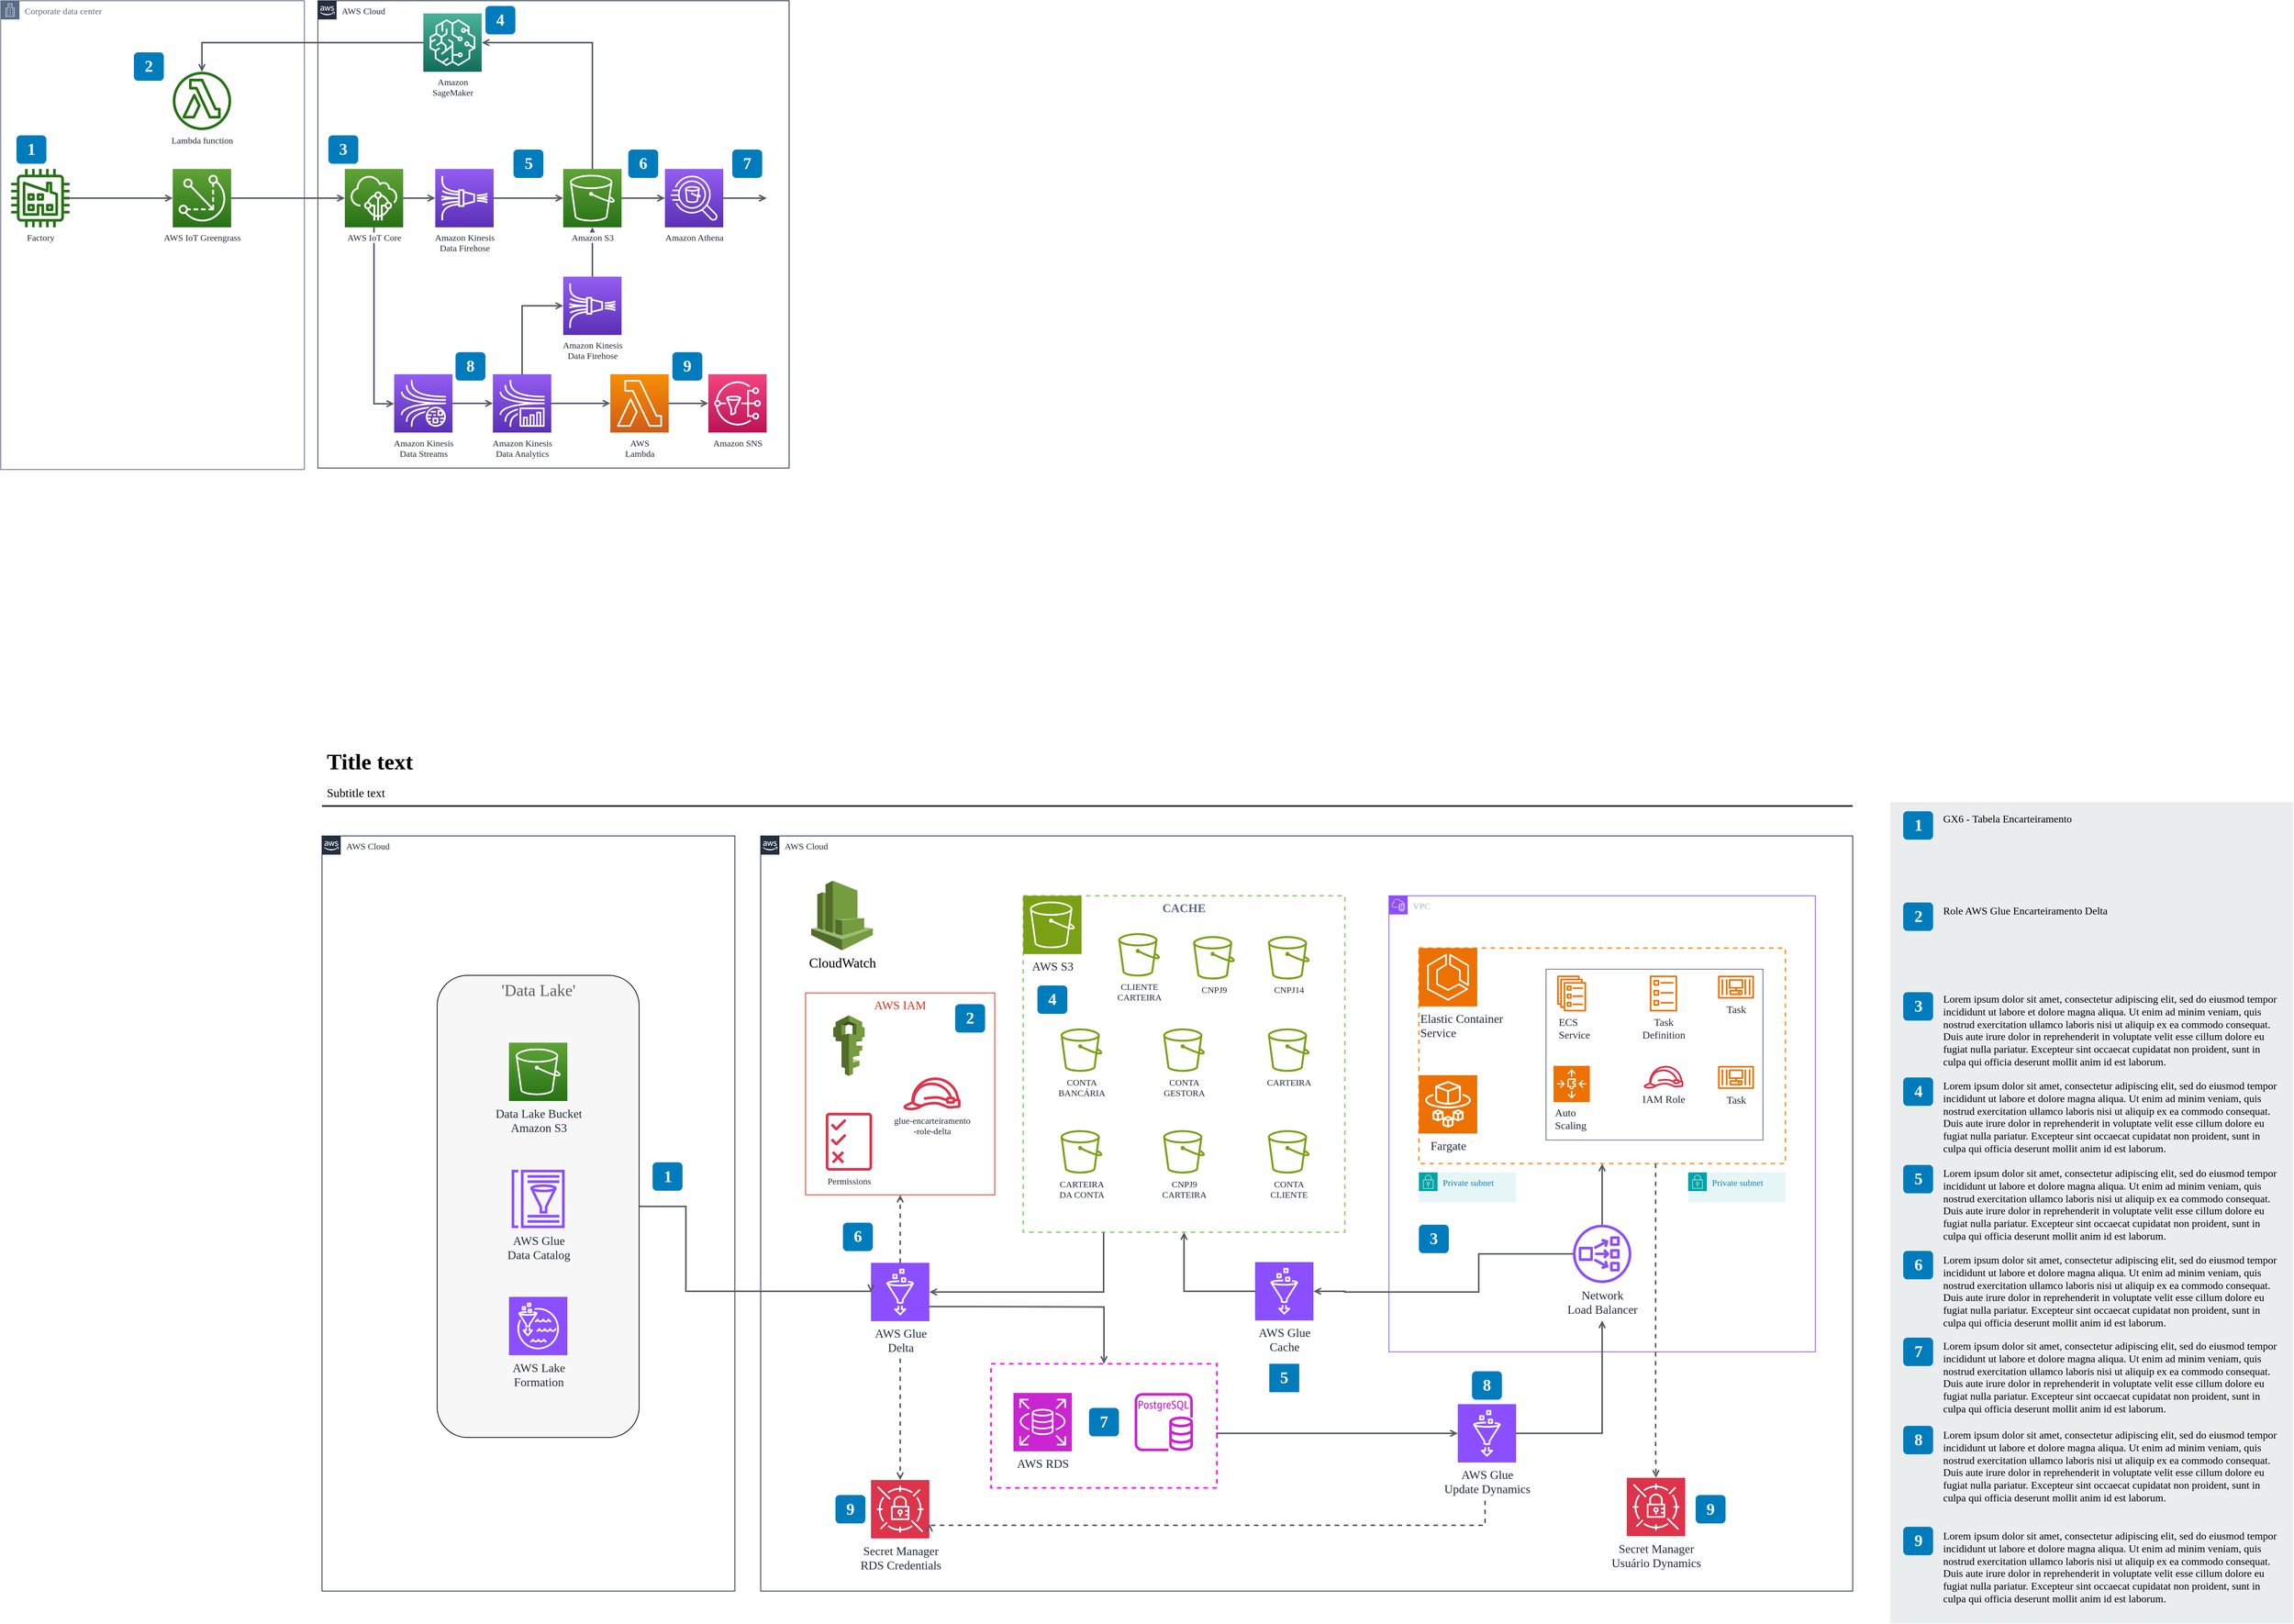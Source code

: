 <mxfile version="25.0.0">
  <diagram name="Page-1" id="HKhAyZGMZW4k97IYFRnO">
    <mxGraphModel dx="2628" dy="1746" grid="0" gridSize="10" guides="1" tooltips="1" connect="1" arrows="1" fold="1" page="0" pageScale="1" pageWidth="827" pageHeight="1169" math="0" shadow="0">
      <root>
        <mxCell id="0" />
        <mxCell id="1" parent="0" />
        <mxCell id="kAWBLHEBBWcvH7VohKOh-387" value="AWS Cloud" style="points=[[0,0],[0.25,0],[0.5,0],[0.75,0],[1,0],[1,0.25],[1,0.5],[1,0.75],[1,1],[0.75,1],[0.5,1],[0.25,1],[0,1],[0,0.75],[0,0.5],[0,0.25]];outlineConnect=0;gradientColor=none;html=1;whiteSpace=wrap;fontSize=12;fontStyle=0;shape=mxgraph.aws4.group;grIcon=mxgraph.aws4.group_aws_cloud_alt;strokeColor=#232F3E;fillColor=none;verticalAlign=top;align=left;spacingLeft=30;fontColor=#232F3E;dashed=0;container=1;pointerEvents=0;collapsible=0;recursiveResize=0;fontFamily=Tahoma;" vertex="1" parent="1">
          <mxGeometry x="448" y="163" width="630" height="625" as="geometry" />
        </mxCell>
        <mxCell id="kAWBLHEBBWcvH7VohKOh-388" value="Corporate data center" style="points=[[0,0],[0.25,0],[0.5,0],[0.75,0],[1,0],[1,0.25],[1,0.5],[1,0.75],[1,1],[0.75,1],[0.5,1],[0.25,1],[0,1],[0,0.75],[0,0.5],[0,0.25]];outlineConnect=0;gradientColor=none;html=1;whiteSpace=wrap;fontSize=12;fontStyle=0;shape=mxgraph.aws4.group;grIcon=mxgraph.aws4.group_corporate_data_center;strokeColor=#5A6C86;fillColor=none;verticalAlign=top;align=left;spacingLeft=30;fontColor=#5A6C86;dashed=0;container=1;pointerEvents=0;collapsible=0;recursiveResize=0;fontFamily=Tahoma;" vertex="1" parent="1">
          <mxGeometry x="24" y="163" width="406" height="627" as="geometry" />
        </mxCell>
        <mxCell id="kAWBLHEBBWcvH7VohKOh-389" style="edgeStyle=orthogonalEdgeStyle;rounded=0;orthogonalLoop=1;jettySize=auto;html=1;endArrow=open;endFill=0;strokeWidth=2;strokeColor=#545B64;startArrow=none;fontFamily=Tahoma;" edge="1" parent="1" source="kAWBLHEBBWcvH7VohKOh-424" target="kAWBLHEBBWcvH7VohKOh-427">
          <mxGeometry relative="1" as="geometry" />
        </mxCell>
        <mxCell id="kAWBLHEBBWcvH7VohKOh-390" style="edgeStyle=orthogonalEdgeStyle;rounded=0;orthogonalLoop=1;jettySize=auto;html=1;endArrow=open;endFill=0;strokeWidth=2;strokeColor=#545B64;startArrow=none;fontFamily=Tahoma;" edge="1" parent="1" source="kAWBLHEBBWcvH7VohKOh-427" target="kAWBLHEBBWcvH7VohKOh-430">
          <mxGeometry relative="1" as="geometry" />
        </mxCell>
        <mxCell id="kAWBLHEBBWcvH7VohKOh-391" value="" style="edgeStyle=orthogonalEdgeStyle;rounded=0;orthogonalLoop=1;jettySize=auto;html=1;endArrow=open;endFill=0;strokeWidth=2;strokeColor=#545B64;startArrow=none;fontFamily=Tahoma;" edge="1" parent="1" source="kAWBLHEBBWcvH7VohKOh-430" target="kAWBLHEBBWcvH7VohKOh-432">
          <mxGeometry relative="1" as="geometry" />
        </mxCell>
        <mxCell id="kAWBLHEBBWcvH7VohKOh-392" style="edgeStyle=orthogonalEdgeStyle;rounded=0;orthogonalLoop=1;jettySize=auto;html=1;endArrow=open;endFill=0;strokeWidth=2;strokeColor=#545B64;startArrow=none;fontFamily=Tahoma;" edge="1" parent="1" source="kAWBLHEBBWcvH7VohKOh-430" target="kAWBLHEBBWcvH7VohKOh-436">
          <mxGeometry relative="1" as="geometry">
            <Array as="points">
              <mxPoint x="523" y="702" />
            </Array>
          </mxGeometry>
        </mxCell>
        <mxCell id="kAWBLHEBBWcvH7VohKOh-393" style="edgeStyle=orthogonalEdgeStyle;rounded=0;orthogonalLoop=1;jettySize=auto;html=1;endArrow=open;endFill=0;strokeWidth=2;strokeColor=#545B64;startArrow=none;fontFamily=Tahoma;" edge="1" parent="1" source="kAWBLHEBBWcvH7VohKOh-431" target="kAWBLHEBBWcvH7VohKOh-428">
          <mxGeometry relative="1" as="geometry">
            <Array as="points">
              <mxPoint x="293" y="219" />
            </Array>
          </mxGeometry>
        </mxCell>
        <mxCell id="kAWBLHEBBWcvH7VohKOh-394" value="" style="edgeStyle=orthogonalEdgeStyle;rounded=0;orthogonalLoop=1;jettySize=auto;html=1;endArrow=open;endFill=0;strokeWidth=2;strokeColor=#545B64;startArrow=none;fontFamily=Tahoma;" edge="1" parent="1" source="kAWBLHEBBWcvH7VohKOh-432" target="kAWBLHEBBWcvH7VohKOh-433">
          <mxGeometry relative="1" as="geometry">
            <mxPoint x="771" y="347" as="targetPoint" />
          </mxGeometry>
        </mxCell>
        <mxCell id="kAWBLHEBBWcvH7VohKOh-395" value="" style="edgeStyle=orthogonalEdgeStyle;rounded=0;orthogonalLoop=1;jettySize=auto;html=1;endArrow=open;endFill=0;strokeWidth=2;strokeColor=#545B64;startArrow=none;fontFamily=Tahoma;" edge="1" parent="1" source="kAWBLHEBBWcvH7VohKOh-433" target="kAWBLHEBBWcvH7VohKOh-434">
          <mxGeometry relative="1" as="geometry" />
        </mxCell>
        <mxCell id="kAWBLHEBBWcvH7VohKOh-396" style="edgeStyle=orthogonalEdgeStyle;rounded=0;orthogonalLoop=1;jettySize=auto;html=1;endArrow=open;endFill=0;strokeWidth=2;strokeColor=#545B64;startArrow=none;fontFamily=Tahoma;" edge="1" parent="1" source="kAWBLHEBBWcvH7VohKOh-433" target="kAWBLHEBBWcvH7VohKOh-431">
          <mxGeometry relative="1" as="geometry">
            <Array as="points">
              <mxPoint x="815" y="219" />
            </Array>
          </mxGeometry>
        </mxCell>
        <mxCell id="kAWBLHEBBWcvH7VohKOh-397" style="edgeStyle=orthogonalEdgeStyle;rounded=0;orthogonalLoop=1;jettySize=auto;html=1;endArrow=open;endFill=0;strokeWidth=2;strokeColor=#545B64;startArrow=none;fontFamily=Tahoma;" edge="1" parent="1" source="kAWBLHEBBWcvH7VohKOh-434">
          <mxGeometry relative="1" as="geometry">
            <mxPoint x="1048" y="427" as="targetPoint" />
            <mxPoint x="988" y="427" as="sourcePoint" />
          </mxGeometry>
        </mxCell>
        <mxCell id="kAWBLHEBBWcvH7VohKOh-398" style="edgeStyle=orthogonalEdgeStyle;rounded=0;orthogonalLoop=1;jettySize=auto;html=1;endArrow=open;endFill=0;strokeWidth=2;strokeColor=#545B64;startArrow=none;fontFamily=Tahoma;" edge="1" parent="1" source="kAWBLHEBBWcvH7VohKOh-435" target="kAWBLHEBBWcvH7VohKOh-433">
          <mxGeometry relative="1" as="geometry" />
        </mxCell>
        <mxCell id="kAWBLHEBBWcvH7VohKOh-399" value="" style="edgeStyle=orthogonalEdgeStyle;rounded=0;orthogonalLoop=1;jettySize=auto;html=1;endArrow=open;endFill=0;strokeWidth=2;strokeColor=#545B64;startArrow=none;fontFamily=Tahoma;" edge="1" parent="1" source="kAWBLHEBBWcvH7VohKOh-436" target="kAWBLHEBBWcvH7VohKOh-437">
          <mxGeometry relative="1" as="geometry" />
        </mxCell>
        <mxCell id="kAWBLHEBBWcvH7VohKOh-400" style="edgeStyle=orthogonalEdgeStyle;rounded=0;orthogonalLoop=1;jettySize=auto;html=1;endArrow=open;endFill=0;strokeWidth=2;strokeColor=#545B64;startArrow=none;fontFamily=Tahoma;" edge="1" parent="1" source="kAWBLHEBBWcvH7VohKOh-437" target="kAWBLHEBBWcvH7VohKOh-435">
          <mxGeometry relative="1" as="geometry">
            <Array as="points">
              <mxPoint x="721" y="571" />
            </Array>
          </mxGeometry>
        </mxCell>
        <mxCell id="kAWBLHEBBWcvH7VohKOh-401" style="edgeStyle=orthogonalEdgeStyle;rounded=0;orthogonalLoop=1;jettySize=auto;html=1;endArrow=open;endFill=0;strokeWidth=2;strokeColor=#545B64;startArrow=none;fontFamily=Tahoma;" edge="1" parent="1" source="kAWBLHEBBWcvH7VohKOh-437" target="kAWBLHEBBWcvH7VohKOh-438">
          <mxGeometry relative="1" as="geometry" />
        </mxCell>
        <mxCell id="kAWBLHEBBWcvH7VohKOh-402" value="" style="edgeStyle=orthogonalEdgeStyle;rounded=0;orthogonalLoop=1;jettySize=auto;html=1;endArrow=open;endFill=0;strokeWidth=2;strokeColor=#545B64;startArrow=none;fontFamily=Tahoma;" edge="1" parent="1" source="kAWBLHEBBWcvH7VohKOh-438" target="kAWBLHEBBWcvH7VohKOh-439">
          <mxGeometry relative="1" as="geometry" />
        </mxCell>
        <mxCell id="kAWBLHEBBWcvH7VohKOh-403" value="1" style="rounded=1;whiteSpace=wrap;html=1;fillColor=#007CBD;strokeColor=none;fontColor=#FFFFFF;fontStyle=1;fontSize=22;fontFamily=Tahoma;" vertex="1" parent="1">
          <mxGeometry x="45" y="343" width="40" height="38" as="geometry" />
        </mxCell>
        <mxCell id="kAWBLHEBBWcvH7VohKOh-404" value="Title text" style="text;html=1;resizable=0;points=[];autosize=1;align=left;verticalAlign=top;spacingTop=-4;fontSize=30;fontStyle=1;fontFamily=Tahoma;" vertex="1" parent="1">
          <mxGeometry x="457.5" y="1160" width="135" height="42" as="geometry" />
        </mxCell>
        <mxCell id="kAWBLHEBBWcvH7VohKOh-405" value="Subtitle text&lt;br style=&quot;font-size: 16px&quot;&gt;" style="text;html=1;resizable=0;points=[];autosize=1;align=left;verticalAlign=top;spacingTop=-4;fontSize=16;fontFamily=Tahoma;" vertex="1" parent="1">
          <mxGeometry x="457.5" y="1210" width="103" height="25" as="geometry" />
        </mxCell>
        <mxCell id="kAWBLHEBBWcvH7VohKOh-406" value="" style="line;strokeWidth=2;html=1;fontSize=14;fontFamily=Tahoma;" vertex="1" parent="1">
          <mxGeometry x="453.5" y="1235" width="2046.5" height="10" as="geometry" />
        </mxCell>
        <mxCell id="kAWBLHEBBWcvH7VohKOh-424" value="Factory" style="outlineConnect=0;fontColor=#232F3E;gradientColor=none;fillColor=#277116;strokeColor=none;dashed=0;verticalLabelPosition=bottom;verticalAlign=top;align=center;html=1;fontSize=12;fontStyle=0;aspect=fixed;pointerEvents=1;shape=mxgraph.aws4.factory;fontFamily=Tahoma;" vertex="1" parent="1">
          <mxGeometry x="38.0" y="388.0" width="78" height="78" as="geometry" />
        </mxCell>
        <mxCell id="kAWBLHEBBWcvH7VohKOh-427" value="AWS IoT Greengrass" style="outlineConnect=0;fontColor=#232F3E;gradientColor=#60A337;gradientDirection=north;fillColor=#277116;strokeColor=#ffffff;dashed=0;verticalLabelPosition=bottom;verticalAlign=top;align=center;html=1;fontSize=12;fontStyle=0;aspect=fixed;shape=mxgraph.aws4.resourceIcon;resIcon=mxgraph.aws4.greengrass;labelBackgroundColor=#ffffff;fontFamily=Tahoma;" vertex="1" parent="1">
          <mxGeometry x="254" y="388" width="78" height="78" as="geometry" />
        </mxCell>
        <mxCell id="kAWBLHEBBWcvH7VohKOh-428" value="Lambda function" style="outlineConnect=0;fontColor=#232F3E;gradientColor=none;fillColor=#277116;strokeColor=none;dashed=0;verticalLabelPosition=bottom;verticalAlign=top;align=center;html=1;fontSize=12;fontStyle=0;aspect=fixed;pointerEvents=1;shape=mxgraph.aws4.lambda_function;labelBackgroundColor=#ffffff;fontFamily=Tahoma;" vertex="1" parent="1">
          <mxGeometry x="254" y="258" width="78" height="78" as="geometry" />
        </mxCell>
        <mxCell id="kAWBLHEBBWcvH7VohKOh-429" value="2" style="rounded=1;whiteSpace=wrap;html=1;fillColor=#007CBD;strokeColor=none;fontColor=#FFFFFF;fontStyle=1;fontSize=22;fontFamily=Tahoma;" vertex="1" parent="1">
          <mxGeometry x="202" y="232" width="40" height="38" as="geometry" />
        </mxCell>
        <mxCell id="kAWBLHEBBWcvH7VohKOh-430" value="AWS IoT Core" style="outlineConnect=0;fontColor=#232F3E;gradientColor=#60A337;gradientDirection=north;fillColor=#277116;strokeColor=#ffffff;dashed=0;verticalLabelPosition=bottom;verticalAlign=top;align=center;html=1;fontSize=12;fontStyle=0;aspect=fixed;shape=mxgraph.aws4.resourceIcon;resIcon=mxgraph.aws4.iot_core;labelBackgroundColor=#ffffff;fontFamily=Tahoma;" vertex="1" parent="1">
          <mxGeometry x="484" y="388" width="78" height="78" as="geometry" />
        </mxCell>
        <mxCell id="kAWBLHEBBWcvH7VohKOh-431" value="Amazon&lt;br&gt;SageMaker&lt;br&gt;" style="outlineConnect=0;fontColor=#232F3E;gradientColor=#4AB29A;gradientDirection=north;fillColor=#116D5B;strokeColor=#ffffff;dashed=0;verticalLabelPosition=bottom;verticalAlign=top;align=center;html=1;fontSize=12;fontStyle=0;aspect=fixed;shape=mxgraph.aws4.resourceIcon;resIcon=mxgraph.aws4.sagemaker;labelBackgroundColor=#ffffff;fontFamily=Tahoma;" vertex="1" parent="1">
          <mxGeometry x="589" y="180" width="78" height="78" as="geometry" />
        </mxCell>
        <mxCell id="kAWBLHEBBWcvH7VohKOh-432" value="Amazon Kinesis&lt;br&gt;Data Firehose&lt;br&gt;" style="outlineConnect=0;fontColor=#232F3E;gradientColor=#945DF2;gradientDirection=north;fillColor=#5A30B5;strokeColor=#ffffff;dashed=0;verticalLabelPosition=bottom;verticalAlign=top;align=center;html=1;fontSize=12;fontStyle=0;aspect=fixed;shape=mxgraph.aws4.resourceIcon;resIcon=mxgraph.aws4.kinesis_data_firehose;labelBackgroundColor=#ffffff;fontFamily=Tahoma;" vertex="1" parent="1">
          <mxGeometry x="605" y="388" width="78" height="78" as="geometry" />
        </mxCell>
        <mxCell id="kAWBLHEBBWcvH7VohKOh-433" value="Amazon S3" style="outlineConnect=0;fontColor=#232F3E;gradientColor=#60A337;gradientDirection=north;fillColor=#277116;strokeColor=#ffffff;dashed=0;verticalLabelPosition=bottom;verticalAlign=top;align=center;html=1;fontSize=12;fontStyle=0;aspect=fixed;shape=mxgraph.aws4.resourceIcon;resIcon=mxgraph.aws4.s3;labelBackgroundColor=#ffffff;fontFamily=Tahoma;" vertex="1" parent="1">
          <mxGeometry x="776" y="388" width="78" height="78" as="geometry" />
        </mxCell>
        <mxCell id="kAWBLHEBBWcvH7VohKOh-434" value="Amazon Athena" style="outlineConnect=0;fontColor=#232F3E;gradientColor=#945DF2;gradientDirection=north;fillColor=#5A30B5;strokeColor=#ffffff;dashed=0;verticalLabelPosition=bottom;verticalAlign=top;align=center;html=1;fontSize=12;fontStyle=0;aspect=fixed;shape=mxgraph.aws4.resourceIcon;resIcon=mxgraph.aws4.athena;labelBackgroundColor=#ffffff;fontFamily=Tahoma;" vertex="1" parent="1">
          <mxGeometry x="912" y="388" width="78" height="78" as="geometry" />
        </mxCell>
        <mxCell id="kAWBLHEBBWcvH7VohKOh-435" value="Amazon Kinesis&lt;br&gt;Data Firehose&lt;br&gt;" style="outlineConnect=0;fontColor=#232F3E;gradientColor=#945DF2;gradientDirection=north;fillColor=#5A30B5;strokeColor=#ffffff;dashed=0;verticalLabelPosition=bottom;verticalAlign=top;align=center;html=1;fontSize=12;fontStyle=0;aspect=fixed;shape=mxgraph.aws4.resourceIcon;resIcon=mxgraph.aws4.kinesis_data_firehose;labelBackgroundColor=#ffffff;fontFamily=Tahoma;" vertex="1" parent="1">
          <mxGeometry x="776" y="532" width="78" height="78" as="geometry" />
        </mxCell>
        <mxCell id="kAWBLHEBBWcvH7VohKOh-436" value="Amazon Kinesis&lt;br&gt;Data Streams&lt;br&gt;" style="outlineConnect=0;fontColor=#232F3E;gradientColor=#945DF2;gradientDirection=north;fillColor=#5A30B5;strokeColor=#ffffff;dashed=0;verticalLabelPosition=bottom;verticalAlign=top;align=center;html=1;fontSize=12;fontStyle=0;aspect=fixed;shape=mxgraph.aws4.resourceIcon;resIcon=mxgraph.aws4.kinesis_data_streams;labelBackgroundColor=#ffffff;fontFamily=Tahoma;" vertex="1" parent="1">
          <mxGeometry x="550" y="662.5" width="78" height="78" as="geometry" />
        </mxCell>
        <mxCell id="kAWBLHEBBWcvH7VohKOh-437" value="Amazon Kinesis&lt;br&gt;Data Analytics&lt;br&gt;" style="outlineConnect=0;fontColor=#232F3E;gradientColor=#945DF2;gradientDirection=north;fillColor=#5A30B5;strokeColor=#ffffff;dashed=0;verticalLabelPosition=bottom;verticalAlign=top;align=center;html=1;fontSize=12;fontStyle=0;aspect=fixed;shape=mxgraph.aws4.resourceIcon;resIcon=mxgraph.aws4.kinesis_data_analytics;labelBackgroundColor=#ffffff;fontFamily=Tahoma;" vertex="1" parent="1">
          <mxGeometry x="682" y="662.5" width="78" height="78" as="geometry" />
        </mxCell>
        <mxCell id="kAWBLHEBBWcvH7VohKOh-438" value="AWS&lt;br&gt;Lambda&lt;br&gt;" style="outlineConnect=0;fontColor=#232F3E;gradientColor=#F78E04;gradientDirection=north;fillColor=#D05C17;strokeColor=#ffffff;dashed=0;verticalLabelPosition=bottom;verticalAlign=top;align=center;html=1;fontSize=12;fontStyle=0;aspect=fixed;shape=mxgraph.aws4.resourceIcon;resIcon=mxgraph.aws4.lambda;labelBackgroundColor=#ffffff;fontFamily=Tahoma;" vertex="1" parent="1">
          <mxGeometry x="839" y="662.5" width="78" height="78" as="geometry" />
        </mxCell>
        <mxCell id="kAWBLHEBBWcvH7VohKOh-439" value="Amazon SNS" style="outlineConnect=0;fontColor=#232F3E;gradientColor=#F34482;gradientDirection=north;fillColor=#BC1356;strokeColor=#ffffff;dashed=0;verticalLabelPosition=bottom;verticalAlign=top;align=center;html=1;fontSize=12;fontStyle=0;aspect=fixed;shape=mxgraph.aws4.resourceIcon;resIcon=mxgraph.aws4.sns;labelBackgroundColor=#ffffff;fontFamily=Tahoma;" vertex="1" parent="1">
          <mxGeometry x="970" y="662.5" width="78" height="78" as="geometry" />
        </mxCell>
        <mxCell id="kAWBLHEBBWcvH7VohKOh-440" value="3" style="rounded=1;whiteSpace=wrap;html=1;fillColor=#007CBD;strokeColor=none;fontColor=#FFFFFF;fontStyle=1;fontSize=22;fontFamily=Tahoma;" vertex="1" parent="1">
          <mxGeometry x="462" y="343" width="40" height="38" as="geometry" />
        </mxCell>
        <mxCell id="kAWBLHEBBWcvH7VohKOh-441" value="4" style="rounded=1;whiteSpace=wrap;html=1;fillColor=#007CBD;strokeColor=none;fontColor=#FFFFFF;fontStyle=1;fontSize=22;fontFamily=Tahoma;" vertex="1" parent="1">
          <mxGeometry x="672" y="170" width="40" height="38" as="geometry" />
        </mxCell>
        <mxCell id="kAWBLHEBBWcvH7VohKOh-442" value="5" style="rounded=1;whiteSpace=wrap;html=1;fillColor=#007CBD;strokeColor=none;fontColor=#FFFFFF;fontStyle=1;fontSize=22;fontFamily=Tahoma;" vertex="1" parent="1">
          <mxGeometry x="709.5" y="362" width="40" height="38" as="geometry" />
        </mxCell>
        <mxCell id="kAWBLHEBBWcvH7VohKOh-443" value="6" style="rounded=1;whiteSpace=wrap;html=1;fillColor=#007CBD;strokeColor=none;fontColor=#FFFFFF;fontStyle=1;fontSize=22;fontFamily=Tahoma;" vertex="1" parent="1">
          <mxGeometry x="863" y="362" width="40" height="38" as="geometry" />
        </mxCell>
        <mxCell id="kAWBLHEBBWcvH7VohKOh-444" value="7" style="rounded=1;whiteSpace=wrap;html=1;fillColor=#007CBD;strokeColor=none;fontColor=#FFFFFF;fontStyle=1;fontSize=22;fontFamily=Tahoma;" vertex="1" parent="1">
          <mxGeometry x="1002" y="362" width="40" height="38" as="geometry" />
        </mxCell>
        <mxCell id="kAWBLHEBBWcvH7VohKOh-445" value="8" style="rounded=1;whiteSpace=wrap;html=1;fillColor=#007CBD;strokeColor=none;fontColor=#FFFFFF;fontStyle=1;fontSize=22;fontFamily=Tahoma;" vertex="1" parent="1">
          <mxGeometry x="632" y="633" width="40" height="38" as="geometry" />
        </mxCell>
        <mxCell id="kAWBLHEBBWcvH7VohKOh-446" value="9" style="rounded=1;whiteSpace=wrap;html=1;fillColor=#007CBD;strokeColor=none;fontColor=#FFFFFF;fontStyle=1;fontSize=22;fontFamily=Tahoma;" vertex="1" parent="1">
          <mxGeometry x="922" y="633" width="40" height="38" as="geometry" />
        </mxCell>
        <mxCell id="kAWBLHEBBWcvH7VohKOh-448" value="AWS Cloud" style="points=[[0,0],[0.25,0],[0.5,0],[0.75,0],[1,0],[1,0.25],[1,0.5],[1,0.75],[1,1],[0.75,1],[0.5,1],[0.25,1],[0,1],[0,0.75],[0,0.5],[0,0.25]];outlineConnect=0;gradientColor=none;html=1;whiteSpace=wrap;fontSize=12;fontStyle=0;shape=mxgraph.aws4.group;grIcon=mxgraph.aws4.group_aws_cloud_alt;strokeColor=#232F3E;fillColor=none;verticalAlign=top;align=left;spacingLeft=30;fontColor=#232F3E;dashed=0;container=0;pointerEvents=0;collapsible=0;recursiveResize=0;fontFamily=Tahoma;" vertex="1" parent="1">
          <mxGeometry x="453.5" y="1280" width="552" height="1010" as="geometry" />
        </mxCell>
        <mxCell id="kAWBLHEBBWcvH7VohKOh-458" value="AWS Cloud" style="points=[[0,0],[0.25,0],[0.5,0],[0.75,0],[1,0],[1,0.25],[1,0.5],[1,0.75],[1,1],[0.75,1],[0.5,1],[0.25,1],[0,1],[0,0.75],[0,0.5],[0,0.25]];outlineConnect=0;gradientColor=none;html=1;whiteSpace=wrap;fontSize=12;fontStyle=0;shape=mxgraph.aws4.group;grIcon=mxgraph.aws4.group_aws_cloud_alt;strokeColor=#232F3E;fillColor=none;verticalAlign=top;align=left;spacingLeft=30;fontColor=#232F3E;dashed=0;container=0;pointerEvents=0;collapsible=0;recursiveResize=0;fontFamily=Tahoma;" vertex="1" parent="1">
          <mxGeometry x="1040" y="1280" width="1460" height="1010" as="geometry" />
        </mxCell>
        <mxCell id="kAWBLHEBBWcvH7VohKOh-509" style="edgeStyle=orthogonalEdgeStyle;rounded=0;orthogonalLoop=1;jettySize=auto;html=1;entryX=0.5;entryY=1;entryDx=0;entryDy=0;exitX=0;exitY=0.5;exitDx=0;exitDy=0;exitPerimeter=0;strokeColor=#545B64;strokeWidth=2;align=center;verticalAlign=middle;fontFamily=Tahoma;fontSize=11;fontColor=default;labelBackgroundColor=default;startArrow=none;endArrow=open;endFill=0;" edge="1" parent="1" source="kAWBLHEBBWcvH7VohKOh-507" target="kAWBLHEBBWcvH7VohKOh-493">
          <mxGeometry relative="1" as="geometry" />
        </mxCell>
        <mxCell id="kAWBLHEBBWcvH7VohKOh-507" value="AWS Glue&lt;div&gt;Cache&lt;/div&gt;" style="sketch=0;points=[[0,0,0],[0.25,0,0],[0.5,0,0],[0.75,0,0],[1,0,0],[0,1,0],[0.25,1,0],[0.5,1,0],[0.75,1,0],[1,1,0],[0,0.25,0],[0,0.5,0],[0,0.75,0],[1,0.25,0],[1,0.5,0],[1,0.75,0]];outlineConnect=0;fontColor=#232F3E;fillColor=#8C4FFF;strokeColor=#ffffff;dashed=0;verticalLabelPosition=bottom;verticalAlign=top;align=center;html=1;fontSize=16;fontStyle=0;aspect=fixed;shape=mxgraph.aws4.resourceIcon;resIcon=mxgraph.aws4.glue;fontFamily=Tahoma;container=0;" vertex="1" parent="1">
          <mxGeometry x="1701" y="1850" width="78" height="78" as="geometry" />
        </mxCell>
        <mxCell id="kAWBLHEBBWcvH7VohKOh-515" style="edgeStyle=orthogonalEdgeStyle;rounded=0;orthogonalLoop=1;jettySize=auto;html=1;entryX=0.5;entryY=1;entryDx=0;entryDy=0;strokeColor=#545B64;strokeWidth=2;align=center;verticalAlign=middle;fontFamily=Tahoma;fontSize=11;fontColor=default;labelBackgroundColor=default;startArrow=none;endArrow=open;endFill=0;dashed=1;" edge="1" parent="1" source="kAWBLHEBBWcvH7VohKOh-510" target="kAWBLHEBBWcvH7VohKOh-469">
          <mxGeometry relative="1" as="geometry" />
        </mxCell>
        <mxCell id="kAWBLHEBBWcvH7VohKOh-523" style="edgeStyle=orthogonalEdgeStyle;rounded=0;orthogonalLoop=1;jettySize=auto;html=1;dashed=1;strokeColor=#545B64;strokeWidth=2;align=center;verticalAlign=middle;fontFamily=Tahoma;fontSize=11;fontColor=default;labelBackgroundColor=default;startArrow=none;endArrow=open;endFill=0;sourcePerimeterSpacing=50;" edge="1" parent="1" source="kAWBLHEBBWcvH7VohKOh-510" target="kAWBLHEBBWcvH7VohKOh-522">
          <mxGeometry relative="1" as="geometry" />
        </mxCell>
        <mxCell id="kAWBLHEBBWcvH7VohKOh-524" style="edgeStyle=orthogonalEdgeStyle;rounded=0;orthogonalLoop=1;jettySize=auto;html=1;entryX=0.5;entryY=0;entryDx=0;entryDy=0;exitX=1;exitY=0.75;exitDx=0;exitDy=0;exitPerimeter=0;strokeColor=#545B64;strokeWidth=2;align=center;verticalAlign=middle;fontFamily=Tahoma;fontSize=11;fontColor=default;labelBackgroundColor=default;startArrow=none;endArrow=open;endFill=0;" edge="1" parent="1" source="kAWBLHEBBWcvH7VohKOh-510" target="kAWBLHEBBWcvH7VohKOh-520">
          <mxGeometry relative="1" as="geometry">
            <Array as="points">
              <mxPoint x="1320" y="1910" />
              <mxPoint x="1551" y="1910" />
            </Array>
          </mxGeometry>
        </mxCell>
        <mxCell id="kAWBLHEBBWcvH7VohKOh-510" value="AWS Glue&lt;div&gt;Delta&lt;/div&gt;" style="sketch=0;points=[[0,0,0],[0.25,0,0],[0.5,0,0],[0.75,0,0],[1,0,0],[0,1,0],[0.25,1,0],[0.5,1,0],[0.75,1,0],[1,1,0],[0,0.25,0],[0,0.5,0],[0,0.75,0],[1,0.25,0],[1,0.5,0],[1,0.75,0]];outlineConnect=0;fontColor=#232F3E;fillColor=#8C4FFF;strokeColor=#ffffff;dashed=0;verticalLabelPosition=bottom;verticalAlign=top;align=center;html=1;fontSize=16;fontStyle=0;aspect=fixed;shape=mxgraph.aws4.resourceIcon;resIcon=mxgraph.aws4.glue;fontFamily=Tahoma;container=0;" vertex="1" parent="1">
          <mxGeometry x="1187.5" y="1851" width="78" height="78" as="geometry" />
        </mxCell>
        <mxCell id="kAWBLHEBBWcvH7VohKOh-511" value="" style="group;fontFamily=Tahoma;" vertex="1" connectable="0" parent="1">
          <mxGeometry x="1391" y="1360" width="430" height="450" as="geometry" />
        </mxCell>
        <mxCell id="kAWBLHEBBWcvH7VohKOh-493" value="CACHE" style="fillColor=none;strokeColor=#97D077;dashed=1;verticalAlign=top;fontStyle=1;fontColor=#5A6C86;whiteSpace=wrap;html=1;strokeWidth=2;fontSize=16;container=0;fontFamily=Tahoma;" vertex="1" parent="kAWBLHEBBWcvH7VohKOh-511">
          <mxGeometry width="430" height="450" as="geometry" />
        </mxCell>
        <mxCell id="kAWBLHEBBWcvH7VohKOh-494" value="AWS S3" style="sketch=0;points=[[0,0,0],[0.25,0,0],[0.5,0,0],[0.75,0,0],[1,0,0],[0,1,0],[0.25,1,0],[0.5,1,0],[0.75,1,0],[1,1,0],[0,0.25,0],[0,0.5,0],[0,0.75,0],[1,0.25,0],[1,0.5,0],[1,0.75,0]];outlineConnect=0;fontColor=#232F3E;fillColor=#7AA116;strokeColor=#ffffff;dashed=0;verticalLabelPosition=bottom;verticalAlign=top;align=center;html=1;fontSize=16;fontStyle=0;aspect=fixed;shape=mxgraph.aws4.resourceIcon;resIcon=mxgraph.aws4.s3;fontFamily=Tahoma;container=0;" vertex="1" parent="kAWBLHEBBWcvH7VohKOh-511">
          <mxGeometry width="78" height="78" as="geometry" />
        </mxCell>
        <mxCell id="kAWBLHEBBWcvH7VohKOh-495" value="CNPJ9" style="sketch=0;outlineConnect=0;fontColor=#232F3E;gradientColor=none;fillColor=#7AA116;strokeColor=none;dashed=0;verticalLabelPosition=bottom;verticalAlign=top;align=center;html=1;fontSize=12;fontStyle=0;aspect=fixed;pointerEvents=1;shape=mxgraph.aws4.bucket;fontFamily=Tahoma;container=0;" vertex="1" parent="kAWBLHEBBWcvH7VohKOh-511">
          <mxGeometry x="227.12" y="54" width="55.77" height="58" as="geometry" />
        </mxCell>
        <mxCell id="kAWBLHEBBWcvH7VohKOh-496" value="CNPJ14" style="sketch=0;outlineConnect=0;fontColor=#232F3E;gradientColor=none;fillColor=#7AA116;strokeColor=none;dashed=0;verticalLabelPosition=bottom;verticalAlign=top;align=center;html=1;fontSize=12;fontStyle=0;aspect=fixed;pointerEvents=1;shape=mxgraph.aws4.bucket;fontFamily=Tahoma;container=0;" vertex="1" parent="kAWBLHEBBWcvH7VohKOh-511">
          <mxGeometry x="327.12" y="54" width="55.77" height="58" as="geometry" />
        </mxCell>
        <mxCell id="kAWBLHEBBWcvH7VohKOh-497" value="CONTA&lt;div&gt;BANCÁRIA&lt;/div&gt;" style="sketch=0;outlineConnect=0;fontColor=#232F3E;gradientColor=none;fillColor=#7AA116;strokeColor=none;dashed=0;verticalLabelPosition=bottom;verticalAlign=top;align=center;html=1;fontSize=12;fontStyle=0;aspect=fixed;pointerEvents=1;shape=mxgraph.aws4.bucket;fontFamily=Tahoma;container=0;" vertex="1" parent="kAWBLHEBBWcvH7VohKOh-511">
          <mxGeometry x="50" y="177.5" width="55.77" height="58" as="geometry" />
        </mxCell>
        <mxCell id="kAWBLHEBBWcvH7VohKOh-498" value="CONTA&lt;div&gt;GESTORA&lt;/div&gt;" style="sketch=0;outlineConnect=0;fontColor=#232F3E;gradientColor=none;fillColor=#7AA116;strokeColor=none;dashed=0;verticalLabelPosition=bottom;verticalAlign=top;align=center;html=1;fontSize=12;fontStyle=0;aspect=fixed;pointerEvents=1;shape=mxgraph.aws4.bucket;fontFamily=Tahoma;container=0;" vertex="1" parent="kAWBLHEBBWcvH7VohKOh-511">
          <mxGeometry x="187.12" y="177.5" width="55.77" height="58" as="geometry" />
        </mxCell>
        <mxCell id="kAWBLHEBBWcvH7VohKOh-499" value="CARTEIRA" style="sketch=0;outlineConnect=0;fontColor=#232F3E;gradientColor=none;fillColor=#7AA116;strokeColor=none;dashed=0;verticalLabelPosition=bottom;verticalAlign=top;align=center;html=1;fontSize=12;fontStyle=0;aspect=fixed;pointerEvents=1;shape=mxgraph.aws4.bucket;fontFamily=Tahoma;container=0;" vertex="1" parent="kAWBLHEBBWcvH7VohKOh-511">
          <mxGeometry x="327.12" y="177.5" width="55.77" height="58" as="geometry" />
        </mxCell>
        <mxCell id="kAWBLHEBBWcvH7VohKOh-500" value="CARTEIRA&lt;div&gt;DA CONTA&lt;/div&gt;" style="sketch=0;outlineConnect=0;fontColor=#232F3E;gradientColor=none;fillColor=#7AA116;strokeColor=none;dashed=0;verticalLabelPosition=bottom;verticalAlign=top;align=center;html=1;fontSize=12;fontStyle=0;aspect=fixed;pointerEvents=1;shape=mxgraph.aws4.bucket;fontFamily=Tahoma;container=0;" vertex="1" parent="kAWBLHEBBWcvH7VohKOh-511">
          <mxGeometry x="50" y="313.5" width="55.77" height="58" as="geometry" />
        </mxCell>
        <mxCell id="kAWBLHEBBWcvH7VohKOh-501" value="CNPJ9&lt;div&gt;CARTEIRA&lt;/div&gt;" style="sketch=0;outlineConnect=0;fontColor=#232F3E;gradientColor=none;fillColor=#7AA116;strokeColor=none;dashed=0;verticalLabelPosition=bottom;verticalAlign=top;align=center;html=1;fontSize=12;fontStyle=0;aspect=fixed;pointerEvents=1;shape=mxgraph.aws4.bucket;fontFamily=Tahoma;container=0;" vertex="1" parent="kAWBLHEBBWcvH7VohKOh-511">
          <mxGeometry x="187.12" y="313.5" width="55.77" height="58" as="geometry" />
        </mxCell>
        <mxCell id="kAWBLHEBBWcvH7VohKOh-502" value="CLIENTE&lt;div&gt;CARTEIRA&lt;/div&gt;" style="sketch=0;outlineConnect=0;fontColor=#232F3E;gradientColor=none;fillColor=#7AA116;strokeColor=none;dashed=0;verticalLabelPosition=bottom;verticalAlign=top;align=center;html=1;fontSize=12;fontStyle=0;aspect=fixed;pointerEvents=1;shape=mxgraph.aws4.bucket;fontFamily=Tahoma;container=0;" vertex="1" parent="kAWBLHEBBWcvH7VohKOh-511">
          <mxGeometry x="127.12" y="50" width="55.77" height="58" as="geometry" />
        </mxCell>
        <mxCell id="kAWBLHEBBWcvH7VohKOh-503" value="CONTA&lt;div&gt;CLIENTE&lt;/div&gt;" style="sketch=0;outlineConnect=0;fontColor=#232F3E;gradientColor=none;fillColor=#7AA116;strokeColor=none;dashed=0;verticalLabelPosition=bottom;verticalAlign=top;align=center;html=1;fontSize=12;fontStyle=0;aspect=fixed;pointerEvents=1;shape=mxgraph.aws4.bucket;fontFamily=Tahoma;container=0;" vertex="1" parent="kAWBLHEBBWcvH7VohKOh-511">
          <mxGeometry x="327.12" y="313.5" width="55.77" height="58" as="geometry" />
        </mxCell>
        <mxCell id="kAWBLHEBBWcvH7VohKOh-506" value="4" style="rounded=1;whiteSpace=wrap;html=1;fillColor=#007CBD;strokeColor=none;fontColor=#FFFFFF;fontStyle=1;fontSize=22;labelBackgroundColor=none;container=0;fontFamily=Tahoma;" vertex="1" parent="kAWBLHEBBWcvH7VohKOh-511">
          <mxGeometry x="19" y="120" width="40" height="38" as="geometry" />
        </mxCell>
        <mxCell id="kAWBLHEBBWcvH7VohKOh-513" value="" style="group;fontFamily=Tahoma;" vertex="1" connectable="0" parent="1">
          <mxGeometry x="1100" y="1490" width="253" height="270" as="geometry" />
        </mxCell>
        <mxCell id="kAWBLHEBBWcvH7VohKOh-469" value="AWS IAM" style="fillColor=none;strokeColor=#DD3522;verticalAlign=top;fontStyle=0;fontColor=#DD3522;whiteSpace=wrap;html=1;fontFamily=Tahoma;fontSize=16;container=0;" vertex="1" parent="kAWBLHEBBWcvH7VohKOh-513">
          <mxGeometry width="253" height="270" as="geometry" />
        </mxCell>
        <mxCell id="kAWBLHEBBWcvH7VohKOh-459" value="glue-encarteiramento&lt;div&gt;-role-delta&lt;/div&gt;" style="sketch=0;outlineConnect=0;fontColor=#232F3E;gradientColor=none;fillColor=#DD344C;strokeColor=none;dashed=0;verticalLabelPosition=bottom;verticalAlign=top;align=center;html=1;fontSize=12;fontStyle=0;aspect=fixed;pointerEvents=1;shape=mxgraph.aws4.role;container=0;fontFamily=Tahoma;" vertex="1" parent="kAWBLHEBBWcvH7VohKOh-513">
          <mxGeometry x="130" y="113" width="78" height="44" as="geometry" />
        </mxCell>
        <mxCell id="kAWBLHEBBWcvH7VohKOh-466" value="Permissions" style="sketch=0;outlineConnect=0;fontColor=#232F3E;gradientColor=none;fillColor=#DD344C;strokeColor=none;dashed=0;verticalLabelPosition=bottom;verticalAlign=top;align=center;html=1;fontSize=12;fontStyle=0;aspect=fixed;pointerEvents=1;shape=mxgraph.aws4.permissions;container=0;fontFamily=Tahoma;" vertex="1" parent="kAWBLHEBBWcvH7VohKOh-513">
          <mxGeometry x="27" y="160" width="62" height="78" as="geometry" />
        </mxCell>
        <mxCell id="kAWBLHEBBWcvH7VohKOh-467" value="" style="outlineConnect=0;dashed=0;verticalLabelPosition=bottom;verticalAlign=top;align=center;html=1;shape=mxgraph.aws3.iam;fillColor=#759C3E;gradientColor=none;container=0;fontFamily=Tahoma;" vertex="1" parent="kAWBLHEBBWcvH7VohKOh-513">
          <mxGeometry x="37" y="30" width="42" height="81" as="geometry" />
        </mxCell>
        <mxCell id="kAWBLHEBBWcvH7VohKOh-471" value="2" style="rounded=1;whiteSpace=wrap;html=1;fillColor=#007CBD;strokeColor=none;fontColor=#FFFFFF;fontStyle=1;fontSize=22;labelBackgroundColor=none;container=0;fontFamily=Tahoma;" vertex="1" parent="kAWBLHEBBWcvH7VohKOh-513">
          <mxGeometry x="200" y="15" width="40" height="38" as="geometry" />
        </mxCell>
        <mxCell id="kAWBLHEBBWcvH7VohKOh-514" style="edgeStyle=orthogonalEdgeStyle;rounded=0;orthogonalLoop=1;jettySize=auto;html=1;entryX=1;entryY=0.5;entryDx=0;entryDy=0;entryPerimeter=0;exitX=0.25;exitY=1;exitDx=0;exitDy=0;strokeColor=#545B64;strokeWidth=2;align=center;verticalAlign=middle;fontFamily=Tahoma;fontSize=11;fontColor=default;labelBackgroundColor=default;startArrow=none;endArrow=open;endFill=0;" edge="1" parent="1" source="kAWBLHEBBWcvH7VohKOh-493" target="kAWBLHEBBWcvH7VohKOh-510">
          <mxGeometry relative="1" as="geometry" />
        </mxCell>
        <mxCell id="kAWBLHEBBWcvH7VohKOh-517" style="edgeStyle=orthogonalEdgeStyle;rounded=0;orthogonalLoop=1;jettySize=auto;html=1;entryX=0;entryY=0.5;entryDx=0;entryDy=0;entryPerimeter=0;strokeColor=#545B64;strokeWidth=2;align=center;verticalAlign=middle;fontFamily=Tahoma;fontSize=11;fontColor=default;labelBackgroundColor=default;startArrow=none;endArrow=open;endFill=0;exitX=1;exitY=0.5;exitDx=0;exitDy=0;" edge="1" parent="1" source="kAWBLHEBBWcvH7VohKOh-455" target="kAWBLHEBBWcvH7VohKOh-510">
          <mxGeometry relative="1" as="geometry">
            <Array as="points">
              <mxPoint x="940" y="1776" />
              <mxPoint x="940" y="1889" />
            </Array>
          </mxGeometry>
        </mxCell>
        <mxCell id="kAWBLHEBBWcvH7VohKOh-521" value="" style="group;fontFamily=Tahoma;" vertex="1" connectable="0" parent="1">
          <mxGeometry x="1348" y="1986" width="302" height="166" as="geometry" />
        </mxCell>
        <mxCell id="kAWBLHEBBWcvH7VohKOh-520" value="" style="fillColor=none;strokeColor=#FF00FF;dashed=1;verticalAlign=top;fontStyle=0;fontColor=#5A6C86;whiteSpace=wrap;html=1;strokeWidth=2;fontFamily=Tahoma;" vertex="1" parent="kAWBLHEBBWcvH7VohKOh-521">
          <mxGeometry width="302" height="166" as="geometry" />
        </mxCell>
        <mxCell id="kAWBLHEBBWcvH7VohKOh-518" value="" style="sketch=0;outlineConnect=0;fontColor=#232F3E;gradientColor=none;fillColor=#C925D1;strokeColor=none;dashed=0;verticalLabelPosition=bottom;verticalAlign=top;align=center;html=1;fontSize=12;fontStyle=0;aspect=fixed;pointerEvents=1;shape=mxgraph.aws4.rds_postgresql_instance;fontFamily=Tahoma;" vertex="1" parent="kAWBLHEBBWcvH7VohKOh-521">
          <mxGeometry x="192" y="39" width="78" height="78" as="geometry" />
        </mxCell>
        <mxCell id="kAWBLHEBBWcvH7VohKOh-519" value="AWS RDS" style="sketch=0;points=[[0,0,0],[0.25,0,0],[0.5,0,0],[0.75,0,0],[1,0,0],[0,1,0],[0.25,1,0],[0.5,1,0],[0.75,1,0],[1,1,0],[0,0.25,0],[0,0.5,0],[0,0.75,0],[1,0.25,0],[1,0.5,0],[1,0.75,0]];outlineConnect=0;fontColor=#232F3E;fillColor=#C925D1;strokeColor=#ffffff;dashed=0;verticalLabelPosition=bottom;verticalAlign=top;align=center;html=1;fontSize=16;fontStyle=0;aspect=fixed;shape=mxgraph.aws4.resourceIcon;resIcon=mxgraph.aws4.rds;fontFamily=Tahoma;" vertex="1" parent="kAWBLHEBBWcvH7VohKOh-521">
          <mxGeometry x="30" y="39" width="78" height="78" as="geometry" />
        </mxCell>
        <mxCell id="kAWBLHEBBWcvH7VohKOh-553" value="7" style="rounded=1;whiteSpace=wrap;html=1;fillColor=#007CBD;strokeColor=none;fontColor=#FFFFFF;fontStyle=1;fontSize=22;labelBackgroundColor=none;fontFamily=Tahoma;" vertex="1" parent="kAWBLHEBBWcvH7VohKOh-521">
          <mxGeometry x="131" y="59" width="40" height="38" as="geometry" />
        </mxCell>
        <mxCell id="kAWBLHEBBWcvH7VohKOh-522" value="Secret Manager&lt;div&gt;RDS Credentials&lt;/div&gt;" style="sketch=0;points=[[0,0,0],[0.25,0,0],[0.5,0,0],[0.75,0,0],[1,0,0],[0,1,0],[0.25,1,0],[0.5,1,0],[0.75,1,0],[1,1,0],[0,0.25,0],[0,0.5,0],[0,0.75,0],[1,0.25,0],[1,0.5,0],[1,0.75,0]];outlineConnect=0;fontColor=#232F3E;fillColor=#DD344C;strokeColor=#ffffff;dashed=0;verticalLabelPosition=bottom;verticalAlign=top;align=center;html=1;fontSize=16;fontStyle=0;aspect=fixed;shape=mxgraph.aws4.resourceIcon;resIcon=mxgraph.aws4.secrets_manager;fontFamily=Tahoma;" vertex="1" parent="1">
          <mxGeometry x="1187.5" y="2141.5" width="78" height="78" as="geometry" />
        </mxCell>
        <mxCell id="kAWBLHEBBWcvH7VohKOh-525" value="AWS Glue&lt;div&gt;Update Dynamics&lt;/div&gt;" style="sketch=0;points=[[0,0,0],[0.25,0,0],[0.5,0,0],[0.75,0,0],[1,0,0],[0,1,0],[0.25,1,0],[0.5,1,0],[0.75,1,0],[1,1,0],[0,0.25,0],[0,0.5,0],[0,0.75,0],[1,0.25,0],[1,0.5,0],[1,0.75,0]];outlineConnect=0;fontColor=#232F3E;fillColor=#8C4FFF;strokeColor=#ffffff;dashed=0;verticalLabelPosition=bottom;verticalAlign=top;align=center;html=1;fontSize=16;fontStyle=0;aspect=fixed;shape=mxgraph.aws4.resourceIcon;resIcon=mxgraph.aws4.glue;fontFamily=Tahoma;container=0;" vertex="1" parent="1">
          <mxGeometry x="1972" y="2040" width="78" height="78" as="geometry" />
        </mxCell>
        <mxCell id="kAWBLHEBBWcvH7VohKOh-526" style="edgeStyle=orthogonalEdgeStyle;rounded=0;orthogonalLoop=1;jettySize=auto;html=1;strokeColor=#545B64;strokeWidth=2;align=center;verticalAlign=middle;fontFamily=Tahoma;fontSize=11;fontColor=default;labelBackgroundColor=default;startArrow=none;endArrow=open;endFill=0;entryX=0;entryY=0.5;entryDx=0;entryDy=0;entryPerimeter=0;" edge="1" parent="1" target="kAWBLHEBBWcvH7VohKOh-525">
          <mxGeometry relative="1" as="geometry">
            <mxPoint x="1650" y="2078" as="sourcePoint" />
            <mxPoint x="2130" y="2165" as="targetPoint" />
            <Array as="points">
              <mxPoint x="1650" y="2079" />
            </Array>
          </mxGeometry>
        </mxCell>
        <mxCell id="kAWBLHEBBWcvH7VohKOh-545" value="" style="group;fontFamily=Tahoma;" vertex="1" connectable="0" parent="1">
          <mxGeometry x="1880" y="1360" width="570" height="610" as="geometry" />
        </mxCell>
        <mxCell id="kAWBLHEBBWcvH7VohKOh-529" value="VPC" style="points=[[0,0],[0.25,0],[0.5,0],[0.75,0],[1,0],[1,0.25],[1,0.5],[1,0.75],[1,1],[0.75,1],[0.5,1],[0.25,1],[0,1],[0,0.75],[0,0.5],[0,0.25]];outlineConnect=0;gradientColor=none;html=1;whiteSpace=wrap;fontSize=12;fontStyle=0;container=0;pointerEvents=0;collapsible=0;recursiveResize=0;shape=mxgraph.aws4.group;grIcon=mxgraph.aws4.group_vpc2;strokeColor=#8C4FFF;fillColor=none;verticalAlign=top;align=left;spacingLeft=30;fontColor=#AAB7B8;dashed=0;fontFamily=Tahoma;" vertex="1" parent="kAWBLHEBBWcvH7VohKOh-545">
          <mxGeometry width="570" height="610" as="geometry" />
        </mxCell>
        <mxCell id="kAWBLHEBBWcvH7VohKOh-530" value="Private subnet" style="points=[[0,0],[0.25,0],[0.5,0],[0.75,0],[1,0],[1,0.25],[1,0.5],[1,0.75],[1,1],[0.75,1],[0.5,1],[0.25,1],[0,1],[0,0.75],[0,0.5],[0,0.25]];outlineConnect=0;gradientColor=none;html=1;whiteSpace=wrap;fontSize=12;fontStyle=0;container=0;pointerEvents=0;collapsible=0;recursiveResize=0;shape=mxgraph.aws4.group;grIcon=mxgraph.aws4.group_security_group;grStroke=0;strokeColor=#00A4A6;fillColor=#E6F6F7;verticalAlign=top;align=left;spacingLeft=30;fontColor=#147EBA;dashed=0;fontFamily=Tahoma;" vertex="1" parent="kAWBLHEBBWcvH7VohKOh-545">
          <mxGeometry x="40" y="370" width="130" height="40" as="geometry" />
        </mxCell>
        <mxCell id="kAWBLHEBBWcvH7VohKOh-531" style="edgeStyle=orthogonalEdgeStyle;rounded=0;orthogonalLoop=1;jettySize=auto;html=1;entryX=0.5;entryY=1;entryDx=0;entryDy=0;strokeColor=#545B64;strokeWidth=2;align=center;verticalAlign=middle;fontFamily=Tahoma;fontSize=11;fontColor=default;labelBackgroundColor=default;startArrow=none;endArrow=open;endFill=0;" edge="1" parent="kAWBLHEBBWcvH7VohKOh-545" source="kAWBLHEBBWcvH7VohKOh-532" target="kAWBLHEBBWcvH7VohKOh-534">
          <mxGeometry relative="1" as="geometry">
            <mxPoint x="-10.0" y="939.005" as="targetPoint" />
          </mxGeometry>
        </mxCell>
        <mxCell id="kAWBLHEBBWcvH7VohKOh-532" value="Network&lt;div&gt;Load Balancer&lt;/div&gt;" style="sketch=0;outlineConnect=0;fontColor=#232F3E;gradientColor=none;fillColor=#8C4FFF;strokeColor=none;dashed=0;verticalLabelPosition=bottom;verticalAlign=top;align=center;html=1;fontSize=16;fontStyle=0;aspect=fixed;pointerEvents=1;shape=mxgraph.aws4.network_load_balancer;fontFamily=Tahoma;container=0;" vertex="1" parent="kAWBLHEBBWcvH7VohKOh-545">
          <mxGeometry x="246" y="440" width="78" height="78" as="geometry" />
        </mxCell>
        <mxCell id="kAWBLHEBBWcvH7VohKOh-533" value="Private subnet" style="points=[[0,0],[0.25,0],[0.5,0],[0.75,0],[1,0],[1,0.25],[1,0.5],[1,0.75],[1,1],[0.75,1],[0.5,1],[0.25,1],[0,1],[0,0.75],[0,0.5],[0,0.25]];outlineConnect=0;gradientColor=none;html=1;whiteSpace=wrap;fontSize=12;fontStyle=0;container=0;pointerEvents=0;collapsible=0;recursiveResize=0;shape=mxgraph.aws4.group;grIcon=mxgraph.aws4.group_security_group;grStroke=0;strokeColor=#00A4A6;fillColor=#E6F6F7;verticalAlign=top;align=left;spacingLeft=30;fontColor=#147EBA;dashed=0;fontFamily=Tahoma;" vertex="1" parent="kAWBLHEBBWcvH7VohKOh-545">
          <mxGeometry x="400" y="370" width="130" height="40" as="geometry" />
        </mxCell>
        <mxCell id="kAWBLHEBBWcvH7VohKOh-534" value="" style="fillColor=none;strokeColor=#FF9933;dashed=1;verticalAlign=top;fontStyle=0;fontColor=#5A6C86;whiteSpace=wrap;html=1;strokeWidth=2;container=0;fontFamily=Tahoma;" vertex="1" parent="kAWBLHEBBWcvH7VohKOh-545">
          <mxGeometry x="40" y="70" width="490" height="288.25" as="geometry" />
        </mxCell>
        <mxCell id="kAWBLHEBBWcvH7VohKOh-535" value="Elastic Container&lt;div&gt;Service&lt;/div&gt;" style="sketch=0;points=[[0,0,0],[0.25,0,0],[0.5,0,0],[0.75,0,0],[1,0,0],[0,1,0],[0.25,1,0],[0.5,1,0],[0.75,1,0],[1,1,0],[0,0.25,0],[0,0.5,0],[0,0.75,0],[1,0.25,0],[1,0.5,0],[1,0.75,0]];outlineConnect=0;fontColor=#232F3E;fillColor=#ED7100;strokeColor=#ffffff;dashed=0;verticalLabelPosition=bottom;verticalAlign=top;align=left;html=1;fontSize=16;fontStyle=0;aspect=fixed;shape=mxgraph.aws4.resourceIcon;resIcon=mxgraph.aws4.ecs;fontFamily=Tahoma;container=0;" vertex="1" parent="kAWBLHEBBWcvH7VohKOh-545">
          <mxGeometry x="40" y="70" width="78" height="78" as="geometry" />
        </mxCell>
        <mxCell id="kAWBLHEBBWcvH7VohKOh-536" value="Fargate" style="sketch=0;points=[[0,0,0],[0.25,0,0],[0.5,0,0],[0.75,0,0],[1,0,0],[0,1,0],[0.25,1,0],[0.5,1,0],[0.75,1,0],[1,1,0],[0,0.25,0],[0,0.5,0],[0,0.75,0],[1,0.25,0],[1,0.5,0],[1,0.75,0]];outlineConnect=0;fontColor=#232F3E;fillColor=#ED7100;strokeColor=#ffffff;dashed=0;verticalLabelPosition=bottom;verticalAlign=top;align=center;html=1;fontSize=16;fontStyle=0;aspect=fixed;shape=mxgraph.aws4.resourceIcon;resIcon=mxgraph.aws4.fargate;fontFamily=Tahoma;container=0;" vertex="1" parent="kAWBLHEBBWcvH7VohKOh-545">
          <mxGeometry x="40" y="240" width="78" height="78" as="geometry" />
        </mxCell>
        <mxCell id="kAWBLHEBBWcvH7VohKOh-538" value="ECS&lt;div&gt;Service&lt;/div&gt;" style="sketch=0;outlineConnect=0;fontColor=#232F3E;gradientColor=none;fillColor=#ED7100;strokeColor=none;dashed=0;verticalLabelPosition=bottom;verticalAlign=top;align=left;html=1;fontSize=14;fontStyle=0;aspect=fixed;pointerEvents=1;shape=mxgraph.aws4.ecs_service;fontFamily=Tahoma;container=0;" vertex="1" parent="kAWBLHEBBWcvH7VohKOh-545">
          <mxGeometry x="224.75" y="106.75" width="39" height="48" as="geometry" />
        </mxCell>
        <mxCell id="kAWBLHEBBWcvH7VohKOh-539" value="Auto&lt;div&gt;Scaling&lt;/div&gt;" style="sketch=0;points=[[0,0,0],[0.25,0,0],[0.5,0,0],[0.75,0,0],[1,0,0],[0,1,0],[0.25,1,0],[0.5,1,0],[0.75,1,0],[1,1,0],[0,0.25,0],[0,0.5,0],[0,0.75,0],[1,0.25,0],[1,0.5,0],[1,0.75,0]];outlineConnect=0;fontColor=#232F3E;fillColor=#ED7100;strokeColor=#ffffff;dashed=0;verticalLabelPosition=bottom;verticalAlign=top;align=left;html=1;fontSize=14;fontStyle=0;aspect=fixed;shape=mxgraph.aws4.resourceIcon;resIcon=mxgraph.aws4.auto_scaling3;container=0;fontFamily=Tahoma;" vertex="1" parent="kAWBLHEBBWcvH7VohKOh-545">
          <mxGeometry x="220" y="227.5" width="48.5" height="48.5" as="geometry" />
        </mxCell>
        <mxCell id="kAWBLHEBBWcvH7VohKOh-540" value="Task&lt;div&gt;Definition&lt;/div&gt;" style="sketch=0;outlineConnect=0;fontColor=#232F3E;gradientColor=none;fillColor=#ED7100;strokeColor=none;dashed=0;verticalLabelPosition=bottom;verticalAlign=top;align=center;html=1;fontSize=14;fontStyle=0;aspect=fixed;pointerEvents=1;shape=mxgraph.aws4.ecs_task;fontFamily=Tahoma;container=0;" vertex="1" parent="kAWBLHEBBWcvH7VohKOh-545">
          <mxGeometry x="348.54" y="106.75" width="37" height="48" as="geometry" />
        </mxCell>
        <mxCell id="kAWBLHEBBWcvH7VohKOh-541" value="IAM Role" style="sketch=0;outlineConnect=0;fontColor=#232F3E;gradientColor=none;fillColor=#DD344C;strokeColor=none;dashed=0;verticalLabelPosition=bottom;verticalAlign=top;align=center;html=1;fontSize=14;fontStyle=0;aspect=fixed;pointerEvents=1;shape=mxgraph.aws4.role;fontFamily=Tahoma;container=0;" vertex="1" parent="kAWBLHEBBWcvH7VohKOh-545">
          <mxGeometry x="340" y="227.5" width="54.07" height="30.5" as="geometry" />
        </mxCell>
        <mxCell id="kAWBLHEBBWcvH7VohKOh-542" value="Task" style="sketch=0;outlineConnect=0;fontColor=#232F3E;gradientColor=none;fillColor=#ED7100;strokeColor=none;dashed=0;verticalLabelPosition=bottom;verticalAlign=top;align=center;html=1;fontSize=14;fontStyle=0;aspect=fixed;pointerEvents=1;shape=mxgraph.aws4.container_3;container=0;fontFamily=Tahoma;" vertex="1" parent="kAWBLHEBBWcvH7VohKOh-545">
          <mxGeometry x="440" y="227.5" width="48" height="31" as="geometry" />
        </mxCell>
        <mxCell id="kAWBLHEBBWcvH7VohKOh-543" value="Task" style="sketch=0;outlineConnect=0;fontColor=#232F3E;gradientColor=none;fillColor=#ED7100;strokeColor=none;dashed=0;verticalLabelPosition=bottom;verticalAlign=top;align=center;html=1;fontSize=14;fontStyle=0;aspect=fixed;pointerEvents=1;shape=mxgraph.aws4.container_3;container=0;fontFamily=Tahoma;" vertex="1" parent="kAWBLHEBBWcvH7VohKOh-545">
          <mxGeometry x="440" y="106.75" width="48" height="31" as="geometry" />
        </mxCell>
        <mxCell id="kAWBLHEBBWcvH7VohKOh-544" value="" style="fillColor=none;strokeColor=#5A6C86;verticalAlign=top;fontStyle=0;fontColor=#5A6C86;whiteSpace=wrap;html=1;container=0;fontFamily=Tahoma;" vertex="1" parent="kAWBLHEBBWcvH7VohKOh-545">
          <mxGeometry x="210" y="98.25" width="290" height="228.5" as="geometry" />
        </mxCell>
        <mxCell id="kAWBLHEBBWcvH7VohKOh-537" value="3" style="rounded=1;whiteSpace=wrap;html=1;fillColor=#007CBD;strokeColor=none;fontColor=#FFFFFF;fontStyle=1;fontSize=22;labelBackgroundColor=none;container=0;fontFamily=Tahoma;" vertex="1" parent="kAWBLHEBBWcvH7VohKOh-545">
          <mxGeometry x="40" y="440" width="40" height="38" as="geometry" />
        </mxCell>
        <mxCell id="kAWBLHEBBWcvH7VohKOh-547" value="Secret Manager&lt;div&gt;Usuário Dynamics&lt;/div&gt;" style="sketch=0;points=[[0,0,0],[0.25,0,0],[0.5,0,0],[0.75,0,0],[1,0,0],[0,1,0],[0.25,1,0],[0.5,1,0],[0.75,1,0],[1,1,0],[0,0.25,0],[0,0.5,0],[0,0.75,0],[1,0.25,0],[1,0.5,0],[1,0.75,0]];outlineConnect=0;fontColor=#232F3E;fillColor=#DD344C;strokeColor=#ffffff;dashed=0;verticalLabelPosition=bottom;verticalAlign=top;align=center;html=1;fontSize=16;fontStyle=0;aspect=fixed;shape=mxgraph.aws4.resourceIcon;resIcon=mxgraph.aws4.secrets_manager;fontFamily=Tahoma;" vertex="1" parent="1">
          <mxGeometry x="2198" y="2138.5" width="78" height="78" as="geometry" />
        </mxCell>
        <mxCell id="kAWBLHEBBWcvH7VohKOh-551" value="5" style="rounded=1;whiteSpace=wrap;html=1;fillColor=#007CBD;strokeColor=none;fontColor=#FFFFFF;fontStyle=1;fontSize=22;labelBackgroundColor=none;arcSize=0;align=center;verticalAlign=middle;fontFamily=Tahoma;" vertex="1" parent="1">
          <mxGeometry x="1720" y="1986" width="40" height="38" as="geometry" />
        </mxCell>
        <mxCell id="kAWBLHEBBWcvH7VohKOh-552" value="6" style="rounded=1;whiteSpace=wrap;html=1;fillColor=#007CBD;strokeColor=none;fontColor=#FFFFFF;fontStyle=1;fontSize=22;labelBackgroundColor=none;fontFamily=Tahoma;" vertex="1" parent="1">
          <mxGeometry x="1150" y="1797.25" width="40" height="38" as="geometry" />
        </mxCell>
        <mxCell id="kAWBLHEBBWcvH7VohKOh-554" value="8" style="rounded=1;whiteSpace=wrap;html=1;fillColor=#007CBD;strokeColor=none;fontColor=#FFFFFF;fontStyle=1;fontSize=22;labelBackgroundColor=none;fontFamily=Tahoma;" vertex="1" parent="1">
          <mxGeometry x="1991" y="1996" width="40" height="38" as="geometry" />
        </mxCell>
        <mxCell id="kAWBLHEBBWcvH7VohKOh-455" value="&#39;Data Lake&#39;" style="rounded=1;whiteSpace=wrap;html=1;verticalAlign=top;fontSize=22;fontColor=#606060;fillColor=#F7F7F7;fontFamily=Tahoma;" vertex="1" parent="1">
          <mxGeometry x="607.5" y="1466.5" width="270" height="618" as="geometry" />
        </mxCell>
        <mxCell id="kAWBLHEBBWcvH7VohKOh-452" value="AWS Lake&lt;div&gt;Formation&lt;/div&gt;" style="sketch=0;points=[[0,0,0],[0.25,0,0],[0.5,0,0],[0.75,0,0],[1,0,0],[0,1,0],[0.25,1,0],[0.5,1,0],[0.75,1,0],[1,1,0],[0,0.25,0],[0,0.5,0],[0,0.75,0],[1,0.25,0],[1,0.5,0],[1,0.75,0]];outlineConnect=0;fontColor=#232F3E;fillColor=#8C4FFF;strokeColor=#ffffff;dashed=0;verticalLabelPosition=bottom;verticalAlign=top;align=center;html=1;fontSize=16;fontStyle=0;aspect=fixed;shape=mxgraph.aws4.resourceIcon;resIcon=mxgraph.aws4.lake_formation;fontFamily=Tahoma;" vertex="1" parent="1">
          <mxGeometry x="703.5" y="1896.5" width="78" height="78" as="geometry" />
        </mxCell>
        <mxCell id="kAWBLHEBBWcvH7VohKOh-453" value="&lt;div&gt;Data Lake Bucket&lt;/div&gt;Amazon S3" style="outlineConnect=0;fontColor=#232F3E;gradientColor=#60A337;gradientDirection=north;fillColor=#277116;strokeColor=#ffffff;dashed=0;verticalLabelPosition=bottom;verticalAlign=top;align=center;html=1;fontSize=16;fontStyle=0;aspect=fixed;shape=mxgraph.aws4.resourceIcon;resIcon=mxgraph.aws4.s3;labelBackgroundColor=none;fontFamily=Tahoma;" vertex="1" parent="1">
          <mxGeometry x="703.5" y="1556.5" width="78" height="78" as="geometry" />
        </mxCell>
        <mxCell id="kAWBLHEBBWcvH7VohKOh-454" value="AWS Glue&lt;div&gt;Data Catalog&lt;/div&gt;" style="sketch=0;outlineConnect=0;fontColor=#232F3E;gradientColor=none;fillColor=#8C4FFF;strokeColor=none;dashed=0;verticalLabelPosition=bottom;verticalAlign=top;align=center;html=1;fontSize=16;fontStyle=0;aspect=fixed;pointerEvents=1;shape=mxgraph.aws4.glue_data_catalog;fontFamily=Tahoma;" vertex="1" parent="1">
          <mxGeometry x="706.5" y="1726.5" width="72" height="78" as="geometry" />
        </mxCell>
        <mxCell id="kAWBLHEBBWcvH7VohKOh-457" value="1" style="rounded=1;whiteSpace=wrap;html=1;fillColor=#007CBD;strokeColor=none;fontColor=#FFFFFF;fontStyle=1;fontSize=22;labelBackgroundColor=none;fontFamily=Tahoma;" vertex="1" parent="1">
          <mxGeometry x="895.5" y="1716.5" width="40" height="38" as="geometry" />
        </mxCell>
        <mxCell id="kAWBLHEBBWcvH7VohKOh-556" style="edgeStyle=orthogonalEdgeStyle;rounded=0;orthogonalLoop=1;jettySize=auto;html=1;entryX=0.5;entryY=0;entryDx=0;entryDy=0;entryPerimeter=0;dashed=1;strokeColor=#545B64;strokeWidth=2;align=center;verticalAlign=middle;fontFamily=Tahoma;fontSize=11;fontColor=default;labelBackgroundColor=default;startArrow=none;endArrow=open;endFill=0;sourcePerimeterSpacing=50;exitX=0.646;exitY=1;exitDx=0;exitDy=0;exitPerimeter=0;" edge="1" parent="1" source="kAWBLHEBBWcvH7VohKOh-534" target="kAWBLHEBBWcvH7VohKOh-547">
          <mxGeometry relative="1" as="geometry">
            <Array as="points">
              <mxPoint x="2236" y="2100" />
              <mxPoint x="2237" y="2100" />
            </Array>
          </mxGeometry>
        </mxCell>
        <mxCell id="kAWBLHEBBWcvH7VohKOh-557" value="9" style="rounded=1;whiteSpace=wrap;html=1;fillColor=#007CBD;strokeColor=none;fontColor=#FFFFFF;fontStyle=1;fontSize=22;labelBackgroundColor=none;fontFamily=Tahoma;" vertex="1" parent="1">
          <mxGeometry x="1140" y="2161.5" width="40" height="38" as="geometry" />
        </mxCell>
        <mxCell id="kAWBLHEBBWcvH7VohKOh-558" value="9" style="rounded=1;whiteSpace=wrap;html=1;fillColor=#007CBD;strokeColor=none;fontColor=#FFFFFF;fontStyle=1;fontSize=22;labelBackgroundColor=none;fontFamily=Tahoma;" vertex="1" parent="1">
          <mxGeometry x="2290" y="2161.5" width="40" height="38" as="geometry" />
        </mxCell>
        <mxCell id="kAWBLHEBBWcvH7VohKOh-559" style="edgeStyle=orthogonalEdgeStyle;rounded=0;orthogonalLoop=1;jettySize=auto;html=1;entryX=1;entryY=0.75;entryDx=0;entryDy=0;entryPerimeter=0;dashed=1;strokeColor=#545B64;strokeWidth=2;align=center;verticalAlign=middle;fontFamily=Tahoma;fontSize=11;fontColor=default;labelBackgroundColor=default;startArrow=none;endArrow=open;endFill=0;sourcePerimeterSpacing=50;" edge="1" parent="1" target="kAWBLHEBBWcvH7VohKOh-522">
          <mxGeometry relative="1" as="geometry">
            <mxPoint x="2008.5" y="2169" as="sourcePoint" />
            <mxPoint x="1295.0" y="2201.5" as="targetPoint" />
            <Array as="points">
              <mxPoint x="2009" y="2202" />
              <mxPoint x="1265" y="2202" />
            </Array>
          </mxGeometry>
        </mxCell>
        <mxCell id="kAWBLHEBBWcvH7VohKOh-560" value="CloudWatch" style="outlineConnect=0;dashed=0;verticalLabelPosition=bottom;verticalAlign=top;align=center;html=1;shape=mxgraph.aws3.cloudwatch;fillColor=#759C3E;gradientColor=none;fontFamily=Tahoma;fontSize=18;" vertex="1" parent="1">
          <mxGeometry x="1107.5" y="1340" width="82.5" height="93" as="geometry" />
        </mxCell>
        <mxCell id="kAWBLHEBBWcvH7VohKOh-527" style="edgeStyle=orthogonalEdgeStyle;rounded=0;orthogonalLoop=1;jettySize=auto;html=1;strokeColor=#545B64;strokeWidth=2;align=center;verticalAlign=middle;fontFamily=Tahoma;fontSize=11;fontColor=default;labelBackgroundColor=default;startArrow=none;endArrow=open;endFill=0;targetPerimeterSpacing=50;" edge="1" parent="1" source="kAWBLHEBBWcvH7VohKOh-525" target="kAWBLHEBBWcvH7VohKOh-532">
          <mxGeometry relative="1" as="geometry">
            <mxPoint x="1969" y="1613.12" as="targetPoint" />
          </mxGeometry>
        </mxCell>
        <mxCell id="kAWBLHEBBWcvH7VohKOh-508" style="edgeStyle=orthogonalEdgeStyle;rounded=0;orthogonalLoop=1;jettySize=auto;html=1;entryX=1;entryY=0.5;entryDx=0;entryDy=0;entryPerimeter=0;strokeColor=#545B64;strokeWidth=2;align=center;verticalAlign=middle;fontFamily=Tahoma;fontSize=11;fontColor=default;labelBackgroundColor=default;startArrow=none;endArrow=open;endFill=0;" edge="1" parent="1" source="kAWBLHEBBWcvH7VohKOh-532" target="kAWBLHEBBWcvH7VohKOh-507">
          <mxGeometry relative="1" as="geometry">
            <mxPoint x="1930" y="1574.143" as="sourcePoint" />
            <Array as="points">
              <mxPoint x="2000" y="1839" />
              <mxPoint x="2000" y="1890" />
              <mxPoint x="1821" y="1890" />
            </Array>
          </mxGeometry>
        </mxCell>
        <mxCell id="kAWBLHEBBWcvH7VohKOh-561" value="" style="group;fontFamily=Tahoma;" vertex="1" connectable="0" parent="1">
          <mxGeometry x="2550" y="1235" width="539" height="1098" as="geometry" />
        </mxCell>
        <mxCell id="kAWBLHEBBWcvH7VohKOh-407" value="" style="rounded=0;whiteSpace=wrap;html=1;fillColor=#EAEDED;fontSize=22;fontColor=#FFFFFF;strokeColor=none;labelBackgroundColor=none;fontFamily=Tahoma;" vertex="1" parent="kAWBLHEBBWcvH7VohKOh-561">
          <mxGeometry width="539" height="1098" as="geometry" />
        </mxCell>
        <mxCell id="kAWBLHEBBWcvH7VohKOh-408" value="1" style="rounded=1;whiteSpace=wrap;html=1;fillColor=#007CBD;strokeColor=none;fontColor=#FFFFFF;fontStyle=1;fontSize=22;labelBackgroundColor=none;fontFamily=Tahoma;" vertex="1" parent="kAWBLHEBBWcvH7VohKOh-561">
          <mxGeometry x="17.5" y="12" width="40" height="38" as="geometry" />
        </mxCell>
        <mxCell id="kAWBLHEBBWcvH7VohKOh-409" value="2" style="rounded=1;whiteSpace=wrap;html=1;fillColor=#007CBD;strokeColor=none;fontColor=#FFFFFF;fontStyle=1;fontSize=22;labelBackgroundColor=none;fontFamily=Tahoma;" vertex="1" parent="kAWBLHEBBWcvH7VohKOh-561">
          <mxGeometry x="17.5" y="134" width="40" height="38" as="geometry" />
        </mxCell>
        <mxCell id="kAWBLHEBBWcvH7VohKOh-410" value="3" style="rounded=1;whiteSpace=wrap;html=1;fillColor=#007CBD;strokeColor=none;fontColor=#FFFFFF;fontStyle=1;fontSize=22;labelBackgroundColor=none;fontFamily=Tahoma;" vertex="1" parent="kAWBLHEBBWcvH7VohKOh-561">
          <mxGeometry x="17.5" y="254" width="40" height="38" as="geometry" />
        </mxCell>
        <mxCell id="kAWBLHEBBWcvH7VohKOh-411" value="4" style="rounded=1;whiteSpace=wrap;html=1;fillColor=#007CBD;strokeColor=none;fontColor=#FFFFFF;fontStyle=1;fontSize=22;labelBackgroundColor=none;fontFamily=Tahoma;" vertex="1" parent="kAWBLHEBBWcvH7VohKOh-561">
          <mxGeometry x="17.5" y="368" width="40" height="38" as="geometry" />
        </mxCell>
        <mxCell id="kAWBLHEBBWcvH7VohKOh-412" value="5" style="rounded=1;whiteSpace=wrap;html=1;fillColor=#007CBD;strokeColor=none;fontColor=#FFFFFF;fontStyle=1;fontSize=22;labelBackgroundColor=none;fontFamily=Tahoma;" vertex="1" parent="kAWBLHEBBWcvH7VohKOh-561">
          <mxGeometry x="17.5" y="485" width="40" height="38" as="geometry" />
        </mxCell>
        <mxCell id="kAWBLHEBBWcvH7VohKOh-413" value="6" style="rounded=1;whiteSpace=wrap;html=1;fillColor=#007CBD;strokeColor=none;fontColor=#FFFFFF;fontStyle=1;fontSize=22;labelBackgroundColor=none;fontFamily=Tahoma;" vertex="1" parent="kAWBLHEBBWcvH7VohKOh-561">
          <mxGeometry x="17.5" y="600" width="40" height="38" as="geometry" />
        </mxCell>
        <mxCell id="kAWBLHEBBWcvH7VohKOh-414" value="7" style="rounded=1;whiteSpace=wrap;html=1;fillColor=#007CBD;strokeColor=none;fontColor=#FFFFFF;fontStyle=1;fontSize=22;labelBackgroundColor=none;fontFamily=Tahoma;" vertex="1" parent="kAWBLHEBBWcvH7VohKOh-561">
          <mxGeometry x="17.5" y="716" width="40" height="38" as="geometry" />
        </mxCell>
        <mxCell id="kAWBLHEBBWcvH7VohKOh-415" value="8" style="rounded=1;whiteSpace=wrap;html=1;fillColor=#007CBD;strokeColor=none;fontColor=#FFFFFF;fontStyle=1;fontSize=22;labelBackgroundColor=none;fontFamily=Tahoma;" vertex="1" parent="kAWBLHEBBWcvH7VohKOh-561">
          <mxGeometry x="17.5" y="834" width="40" height="38" as="geometry" />
        </mxCell>
        <mxCell id="kAWBLHEBBWcvH7VohKOh-416" value="&lt;span&gt;GX6 -&amp;nbsp;&lt;/span&gt;Tabela Encarteiramento&amp;nbsp;" style="text;html=1;align=left;verticalAlign=top;spacingTop=-4;fontSize=14;labelBackgroundColor=none;whiteSpace=wrap;fontFamily=Tahoma;" vertex="1" parent="kAWBLHEBBWcvH7VohKOh-561">
          <mxGeometry x="69" y="11.5" width="449" height="118" as="geometry" />
        </mxCell>
        <mxCell id="kAWBLHEBBWcvH7VohKOh-417" value="&lt;span&gt;Role AWS Glue Encarteiramento Delta&lt;/span&gt;" style="text;html=1;align=left;verticalAlign=top;spacingTop=-4;fontSize=14;labelBackgroundColor=none;whiteSpace=wrap;fontFamily=Tahoma;" vertex="1" parent="kAWBLHEBBWcvH7VohKOh-561">
          <mxGeometry x="68.5" y="134.5" width="450" height="115" as="geometry" />
        </mxCell>
        <mxCell id="kAWBLHEBBWcvH7VohKOh-418" value="&lt;span&gt;Lorem ipsum dolor sit amet, consectetur adipiscing elit, sed do eiusmod tempor incididunt ut labore et dolore magna aliqua. Ut enim ad minim veniam, quis nostrud exercitation ullamco laboris nisi ut aliquip ex ea commodo consequat. Duis aute irure dolor in reprehenderit in voluptate velit esse cillum dolore eu fugiat nulla pariatur. Excepteur sint occaecat cupidatat non proident, sunt in culpa qui officia deserunt mollit anim id est laborum.&lt;/span&gt;&lt;br&gt;" style="text;html=1;align=left;verticalAlign=top;spacingTop=-4;fontSize=14;labelBackgroundColor=none;whiteSpace=wrap;fontFamily=Tahoma;" vertex="1" parent="kAWBLHEBBWcvH7VohKOh-561">
          <mxGeometry x="68.5" y="252.5" width="450" height="117" as="geometry" />
        </mxCell>
        <mxCell id="kAWBLHEBBWcvH7VohKOh-419" value="&lt;span&gt;Lorem ipsum dolor sit amet, consectetur adipiscing elit, sed do eiusmod tempor incididunt ut labore et dolore magna aliqua. Ut enim ad minim veniam, quis nostrud exercitation ullamco laboris nisi ut aliquip ex ea commodo consequat. Duis aute irure dolor in reprehenderit in voluptate velit esse cillum dolore eu fugiat nulla pariatur. Excepteur sint occaecat cupidatat non proident, sunt in culpa qui officia deserunt mollit anim id est laborum.&lt;/span&gt;&lt;br&gt;" style="text;html=1;align=left;verticalAlign=top;spacingTop=-4;fontSize=14;labelBackgroundColor=none;whiteSpace=wrap;fontFamily=Tahoma;" vertex="1" parent="kAWBLHEBBWcvH7VohKOh-561">
          <mxGeometry x="68.5" y="368.5" width="450" height="121" as="geometry" />
        </mxCell>
        <mxCell id="kAWBLHEBBWcvH7VohKOh-420" value="&lt;span&gt;Lorem ipsum dolor sit amet, consectetur adipiscing elit, sed do eiusmod tempor incididunt ut labore et dolore magna aliqua. Ut enim ad minim veniam, quis nostrud exercitation ullamco laboris nisi ut aliquip ex ea commodo consequat. Duis aute irure dolor in reprehenderit in voluptate velit esse cillum dolore eu fugiat nulla pariatur. Excepteur sint occaecat cupidatat non proident, sunt in culpa qui officia deserunt mollit anim id est laborum.&lt;/span&gt;&lt;br&gt;" style="text;html=1;align=left;verticalAlign=top;spacingTop=-4;fontSize=14;labelBackgroundColor=none;whiteSpace=wrap;fontFamily=Tahoma;" vertex="1" parent="kAWBLHEBBWcvH7VohKOh-561">
          <mxGeometry x="69" y="485.5" width="449" height="114" as="geometry" />
        </mxCell>
        <mxCell id="kAWBLHEBBWcvH7VohKOh-421" value="&lt;span&gt;Lorem ipsum dolor sit amet, consectetur adipiscing elit, sed do eiusmod tempor incididunt ut labore et dolore magna aliqua. Ut enim ad minim veniam, quis nostrud exercitation ullamco laboris nisi ut aliquip ex ea commodo consequat. Duis aute irure dolor in reprehenderit in voluptate velit esse cillum dolore eu fugiat nulla pariatur. Excepteur sint occaecat cupidatat non proident, sunt in culpa qui officia deserunt mollit anim id est laborum.&lt;/span&gt;&lt;br&gt;" style="text;html=1;align=left;verticalAlign=top;spacingTop=-4;fontSize=14;labelBackgroundColor=none;whiteSpace=wrap;fontFamily=Tahoma;" vertex="1" parent="kAWBLHEBBWcvH7VohKOh-561">
          <mxGeometry x="68.5" y="601.5" width="450" height="118" as="geometry" />
        </mxCell>
        <mxCell id="kAWBLHEBBWcvH7VohKOh-422" value="&lt;span&gt;Lorem ipsum dolor sit amet, consectetur adipiscing elit, sed do eiusmod tempor incididunt ut labore et dolore magna aliqua. Ut enim ad minim veniam, quis nostrud exercitation ullamco laboris nisi ut aliquip ex ea commodo consequat. Duis aute irure dolor in reprehenderit in voluptate velit esse cillum dolore eu fugiat nulla pariatur. Excepteur sint occaecat cupidatat non proident, sunt in culpa qui officia deserunt mollit anim id est laborum.&lt;/span&gt;&lt;br&gt;" style="text;html=1;align=left;verticalAlign=top;spacingTop=-4;fontSize=14;labelBackgroundColor=none;whiteSpace=wrap;fontFamily=Tahoma;" vertex="1" parent="kAWBLHEBBWcvH7VohKOh-561">
          <mxGeometry x="69" y="716.5" width="449" height="113" as="geometry" />
        </mxCell>
        <mxCell id="kAWBLHEBBWcvH7VohKOh-423" value="&lt;span&gt;Lorem ipsum dolor sit amet, consectetur adipiscing elit, sed do eiusmod tempor incididunt ut labore et dolore magna aliqua. Ut enim ad minim veniam, quis nostrud exercitation ullamco laboris nisi ut aliquip ex ea commodo consequat. Duis aute irure dolor in reprehenderit in voluptate velit esse cillum dolore eu fugiat nulla pariatur. Excepteur sint occaecat cupidatat non proident, sunt in culpa qui officia deserunt mollit anim id est laborum.&lt;/span&gt;&lt;br&gt;" style="text;html=1;align=left;verticalAlign=top;spacingTop=-4;fontSize=14;labelBackgroundColor=none;whiteSpace=wrap;fontFamily=Tahoma;" vertex="1" parent="kAWBLHEBBWcvH7VohKOh-561">
          <mxGeometry x="69" y="835.5" width="449" height="124" as="geometry" />
        </mxCell>
        <mxCell id="kAWBLHEBBWcvH7VohKOh-425" value="9" style="rounded=1;whiteSpace=wrap;html=1;fillColor=#007CBD;strokeColor=none;fontColor=#FFFFFF;fontStyle=1;fontSize=22;labelBackgroundColor=none;fontFamily=Tahoma;" vertex="1" parent="kAWBLHEBBWcvH7VohKOh-561">
          <mxGeometry x="17.5" y="969" width="40" height="38" as="geometry" />
        </mxCell>
        <mxCell id="kAWBLHEBBWcvH7VohKOh-426" value="&lt;span&gt;Lorem ipsum dolor sit amet, consectetur adipiscing elit, sed do eiusmod tempor incididunt ut labore et dolore magna aliqua. Ut enim ad minim veniam, quis nostrud exercitation ullamco laboris nisi ut aliquip ex ea commodo consequat. Duis aute irure dolor in reprehenderit in voluptate velit esse cillum dolore eu fugiat nulla pariatur. Excepteur sint occaecat cupidatat non proident, sunt in culpa qui officia deserunt mollit anim id est laborum.&lt;/span&gt;&lt;br&gt;" style="text;html=1;align=left;verticalAlign=top;spacingTop=-4;fontSize=14;labelBackgroundColor=none;whiteSpace=wrap;fontFamily=Tahoma;" vertex="1" parent="kAWBLHEBBWcvH7VohKOh-561">
          <mxGeometry x="69" y="970.5" width="449" height="124" as="geometry" />
        </mxCell>
      </root>
    </mxGraphModel>
  </diagram>
</mxfile>
